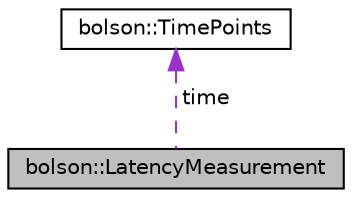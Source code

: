 digraph "bolson::LatencyMeasurement"
{
 // LATEX_PDF_SIZE
  edge [fontname="Helvetica",fontsize="10",labelfontname="Helvetica",labelfontsize="10"];
  node [fontname="Helvetica",fontsize="10",shape=record];
  Node1 [label="bolson::LatencyMeasurement",height=0.2,width=0.4,color="black", fillcolor="grey75", style="filled", fontcolor="black",tooltip=" "];
  Node2 -> Node1 [dir="back",color="darkorchid3",fontsize="10",style="dashed",label=" time" ,fontname="Helvetica"];
  Node2 [label="bolson::TimePoints",height=0.2,width=0.4,color="black", fillcolor="white", style="filled",URL="$structbolson_1_1_time_points.html",tooltip=" "];
}
